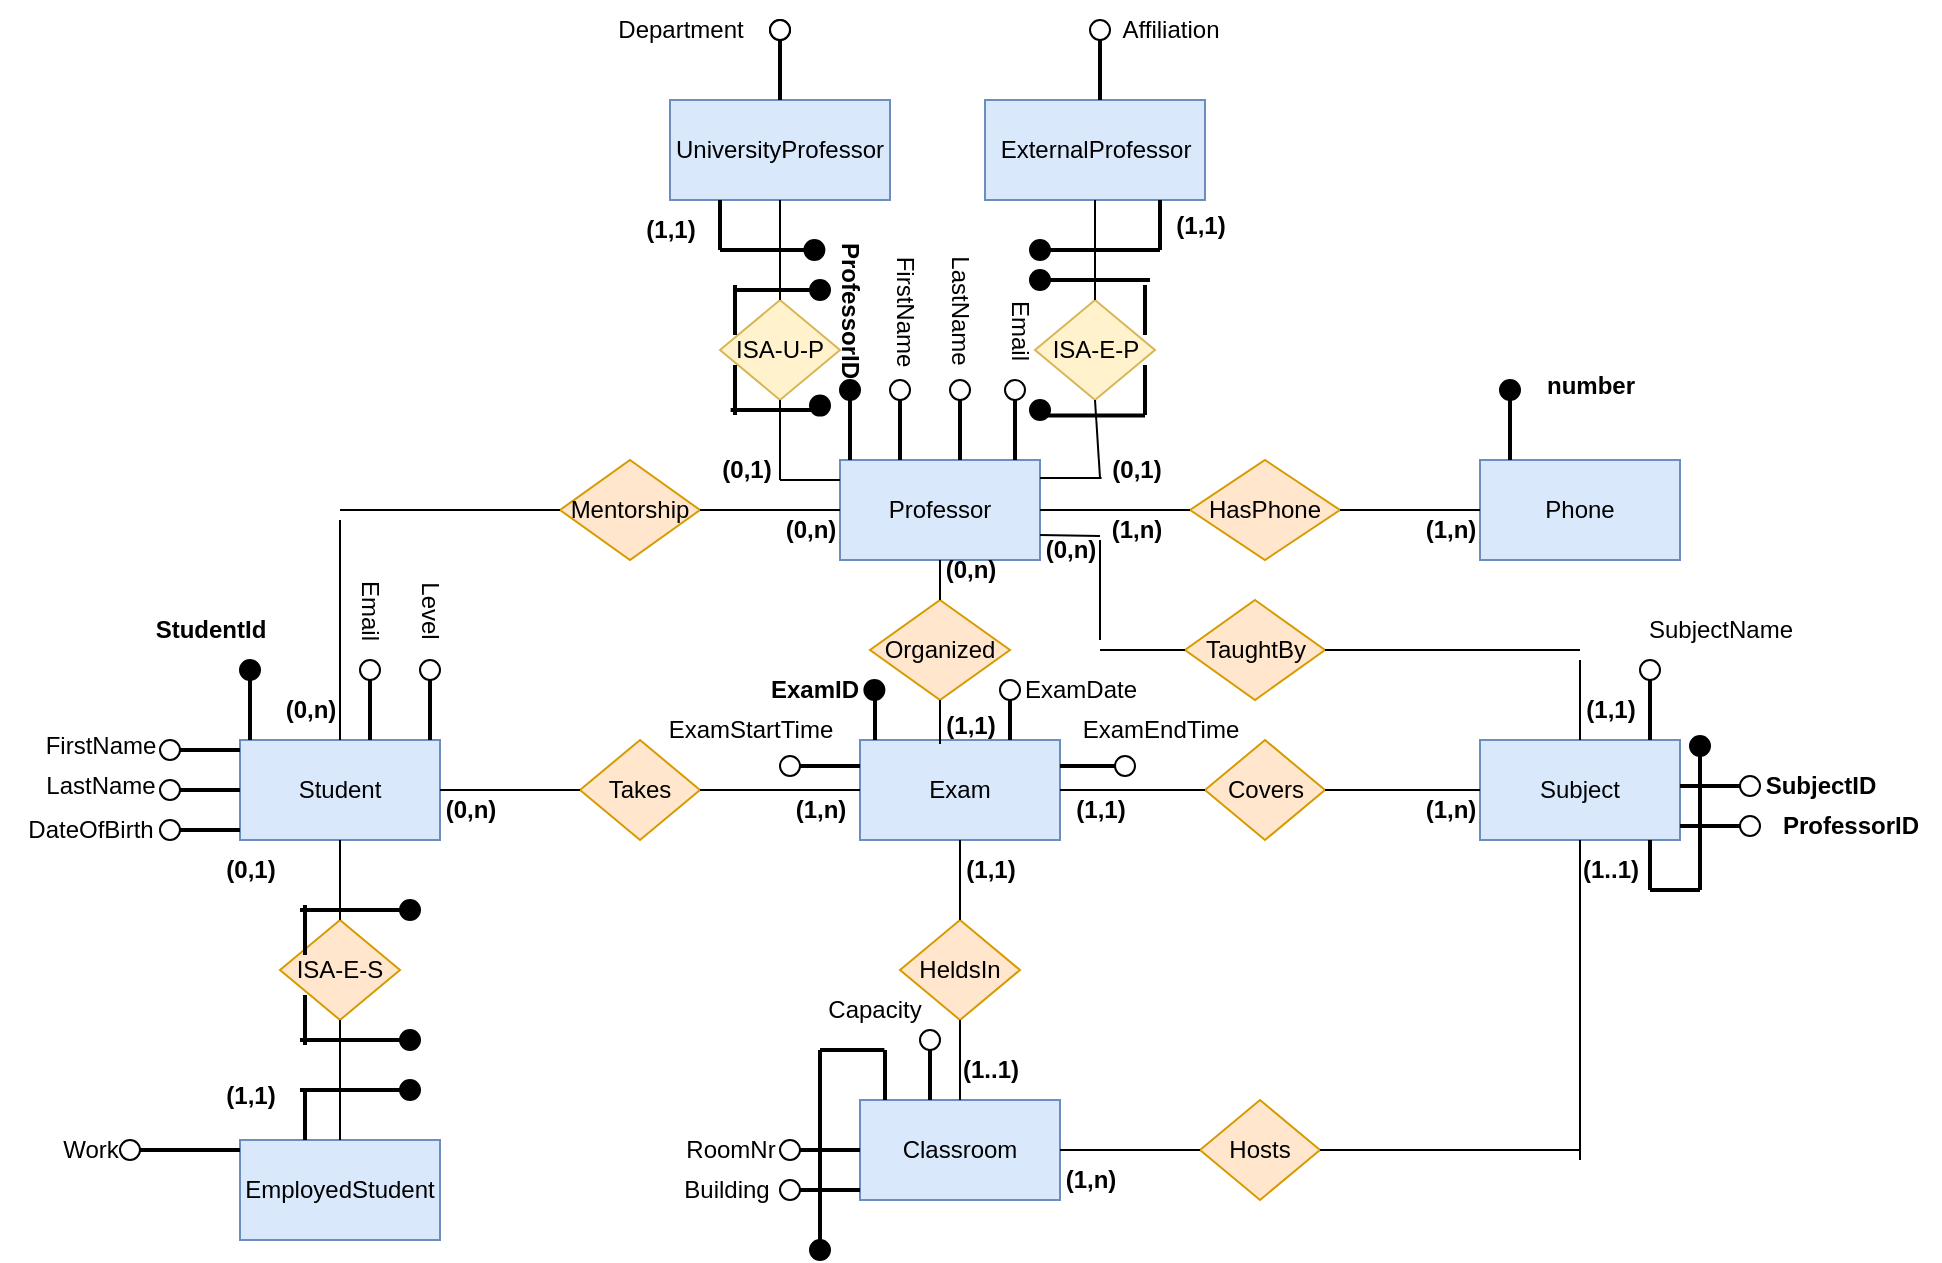 <mxfile version="24.5.3" type="device">
  <diagram name="Page-1" id="KPQa-vEdHW9zHweUKuwO">
    <mxGraphModel dx="1886" dy="1706" grid="1" gridSize="10" guides="1" tooltips="1" connect="1" arrows="1" fold="1" page="1" pageScale="1" pageWidth="850" pageHeight="1100" math="0" shadow="0">
      <root>
        <mxCell id="0" />
        <mxCell id="1" parent="0" />
        <mxCell id="CVvclLkpXDXN33RaqjkK-5" value="EmployedStudent" style="html=1;dashed=0;whiteSpace=wrap;fillColor=#dae8fc;strokeColor=#6c8ebf;rounded=0;" parent="1" vertex="1">
          <mxGeometry x="90" y="530" width="100" height="50" as="geometry" />
        </mxCell>
        <mxCell id="CVvclLkpXDXN33RaqjkK-6" value="Student" style="html=1;dashed=0;whiteSpace=wrap;fillColor=#dae8fc;strokeColor=#6c8ebf;rounded=0;" parent="1" vertex="1">
          <mxGeometry x="90" y="330" width="100" height="50" as="geometry" />
        </mxCell>
        <mxCell id="CVvclLkpXDXN33RaqjkK-8" value="Exam" style="html=1;dashed=0;whiteSpace=wrap;fillColor=#dae8fc;strokeColor=#6c8ebf;rounded=0;" parent="1" vertex="1">
          <mxGeometry x="400" y="330" width="100" height="50" as="geometry" />
        </mxCell>
        <mxCell id="CVvclLkpXDXN33RaqjkK-9" value="Classroom" style="html=1;dashed=0;whiteSpace=wrap;fillColor=#dae8fc;strokeColor=#6c8ebf;rounded=0;" parent="1" vertex="1">
          <mxGeometry x="400" y="510" width="100" height="50" as="geometry" />
        </mxCell>
        <mxCell id="CVvclLkpXDXN33RaqjkK-10" value="Professor" style="html=1;dashed=0;whiteSpace=wrap;fillColor=#dae8fc;strokeColor=#6c8ebf;rounded=0;" parent="1" vertex="1">
          <mxGeometry x="390" y="190" width="100" height="50" as="geometry" />
        </mxCell>
        <mxCell id="CVvclLkpXDXN33RaqjkK-11" value="UniversityProfessor" style="html=1;dashed=0;whiteSpace=wrap;fillColor=#dae8fc;strokeColor=#6c8ebf;rounded=0;" parent="1" vertex="1">
          <mxGeometry x="305" y="10" width="110" height="50" as="geometry" />
        </mxCell>
        <mxCell id="CVvclLkpXDXN33RaqjkK-12" value="ExternalProfessor" style="html=1;dashed=0;whiteSpace=wrap;fillColor=#dae8fc;strokeColor=#6c8ebf;rounded=0;" parent="1" vertex="1">
          <mxGeometry x="462.5" y="10" width="110" height="50" as="geometry" />
        </mxCell>
        <mxCell id="CVvclLkpXDXN33RaqjkK-13" value="Subject" style="html=1;dashed=0;whiteSpace=wrap;fillColor=#dae8fc;strokeColor=#6c8ebf;rounded=0;" parent="1" vertex="1">
          <mxGeometry x="710" y="330" width="100" height="50" as="geometry" />
        </mxCell>
        <mxCell id="CVvclLkpXDXN33RaqjkK-14" value="ISA-E-S" style="shape=rhombus;html=1;dashed=0;whiteSpace=wrap;perimeter=rhombusPerimeter;fillColor=#ffe6cc;strokeColor=#d79b00;rounded=0;" parent="1" vertex="1">
          <mxGeometry x="110" y="420" width="60" height="50" as="geometry" />
        </mxCell>
        <mxCell id="CVvclLkpXDXN33RaqjkK-15" value="ISA-U-P" style="shape=rhombus;html=1;dashed=0;whiteSpace=wrap;perimeter=rhombusPerimeter;fillColor=#fff2cc;strokeColor=#d6b656;rounded=0;" parent="1" vertex="1">
          <mxGeometry x="330" y="110" width="60" height="50" as="geometry" />
        </mxCell>
        <mxCell id="CVvclLkpXDXN33RaqjkK-16" value="ISA-E-P" style="shape=rhombus;html=1;dashed=0;whiteSpace=wrap;perimeter=rhombusPerimeter;fillColor=#fff2cc;strokeColor=#d6b656;rounded=0;" parent="1" vertex="1">
          <mxGeometry x="487.5" y="110" width="60" height="50" as="geometry" />
        </mxCell>
        <mxCell id="CVvclLkpXDXN33RaqjkK-17" value="Takes" style="shape=rhombus;html=1;dashed=0;whiteSpace=wrap;perimeter=rhombusPerimeter;fillColor=#ffe6cc;strokeColor=#d79b00;rounded=0;" parent="1" vertex="1">
          <mxGeometry x="260" y="330" width="60" height="50" as="geometry" />
        </mxCell>
        <mxCell id="CVvclLkpXDXN33RaqjkK-18" value="HeldsIn" style="shape=rhombus;html=1;dashed=0;whiteSpace=wrap;perimeter=rhombusPerimeter;fillColor=#ffe6cc;strokeColor=#d79b00;rounded=0;" parent="1" vertex="1">
          <mxGeometry x="420" y="420" width="60" height="50" as="geometry" />
        </mxCell>
        <mxCell id="CVvclLkpXDXN33RaqjkK-19" value="Covers" style="shape=rhombus;html=1;dashed=0;whiteSpace=wrap;perimeter=rhombusPerimeter;fillColor=#ffe6cc;strokeColor=#d79b00;rounded=0;" parent="1" vertex="1">
          <mxGeometry x="572.5" y="330" width="60" height="50" as="geometry" />
        </mxCell>
        <mxCell id="CVvclLkpXDXN33RaqjkK-20" value="Hosts" style="shape=rhombus;html=1;dashed=0;whiteSpace=wrap;perimeter=rhombusPerimeter;fillColor=#ffe6cc;strokeColor=#d79b00;rounded=0;" parent="1" vertex="1">
          <mxGeometry x="570" y="510" width="60" height="50" as="geometry" />
        </mxCell>
        <mxCell id="CVvclLkpXDXN33RaqjkK-21" value="" style="endArrow=none;html=1;rounded=0;entryX=0.5;entryY=1;entryDx=0;entryDy=0;exitX=0.5;exitY=0;exitDx=0;exitDy=0;" parent="1" source="CVvclLkpXDXN33RaqjkK-15" target="CVvclLkpXDXN33RaqjkK-11" edge="1">
          <mxGeometry width="50" height="50" relative="1" as="geometry">
            <mxPoint x="280" y="340" as="sourcePoint" />
            <mxPoint x="330" y="290" as="targetPoint" />
          </mxGeometry>
        </mxCell>
        <mxCell id="CVvclLkpXDXN33RaqjkK-22" value="" style="endArrow=none;html=1;rounded=0;entryX=0.5;entryY=1;entryDx=0;entryDy=0;" parent="1" source="CVvclLkpXDXN33RaqjkK-16" target="CVvclLkpXDXN33RaqjkK-12" edge="1">
          <mxGeometry width="50" height="50" relative="1" as="geometry">
            <mxPoint x="280" y="340" as="sourcePoint" />
            <mxPoint x="330" y="290" as="targetPoint" />
          </mxGeometry>
        </mxCell>
        <mxCell id="CVvclLkpXDXN33RaqjkK-23" value="" style="endArrow=none;html=1;rounded=0;entryX=0.5;entryY=1;entryDx=0;entryDy=0;" parent="1" target="CVvclLkpXDXN33RaqjkK-15" edge="1">
          <mxGeometry width="50" height="50" relative="1" as="geometry">
            <mxPoint x="360" y="200" as="sourcePoint" />
            <mxPoint x="330" y="290" as="targetPoint" />
            <Array as="points">
              <mxPoint x="360" y="190" />
            </Array>
          </mxGeometry>
        </mxCell>
        <mxCell id="CVvclLkpXDXN33RaqjkK-46" value="" style="ellipse;shape=doubleEllipse;whiteSpace=wrap;html=1;aspect=fixed;fillColor=#000000;rounded=0;" parent="1" vertex="1">
          <mxGeometry x="372.2" y="80" width="10" height="10" as="geometry" />
        </mxCell>
        <mxCell id="CVvclLkpXDXN33RaqjkK-51" style="edgeStyle=orthogonalEdgeStyle;rounded=0;orthogonalLoop=1;jettySize=auto;html=1;" parent="1" edge="1">
          <mxGeometry relative="1" as="geometry">
            <mxPoint x="490" y="132" as="targetPoint" />
            <mxPoint x="490" y="132" as="sourcePoint" />
          </mxGeometry>
        </mxCell>
        <mxCell id="CVvclLkpXDXN33RaqjkK-50" value="" style="ellipse;whiteSpace=wrap;html=1;aspect=fixed;fillColor=#000000;rounded=0;" parent="1" vertex="1">
          <mxGeometry x="485" y="80" width="10" height="10" as="geometry" />
        </mxCell>
        <mxCell id="CVvclLkpXDXN33RaqjkK-53" value="&lt;b&gt;(1,1)&lt;/b&gt;" style="text;html=1;align=center;verticalAlign=middle;resizable=0;points=[];autosize=1;strokeColor=none;fillColor=none;rounded=0;" parent="1" vertex="1">
          <mxGeometry x="280" y="60" width="50" height="30" as="geometry" />
        </mxCell>
        <mxCell id="CVvclLkpXDXN33RaqjkK-54" value="&lt;b&gt;(1,1)&lt;/b&gt;" style="text;html=1;align=center;verticalAlign=middle;resizable=0;points=[];autosize=1;strokeColor=none;fillColor=none;rounded=0;" parent="1" vertex="1">
          <mxGeometry x="545" y="57.5" width="50" height="30" as="geometry" />
        </mxCell>
        <mxCell id="CVvclLkpXDXN33RaqjkK-55" value="" style="endArrow=none;html=1;rounded=0;" parent="1" edge="1">
          <mxGeometry width="50" height="50" relative="1" as="geometry">
            <mxPoint x="390" y="200" as="sourcePoint" />
            <mxPoint x="360" y="200" as="targetPoint" />
          </mxGeometry>
        </mxCell>
        <mxCell id="CVvclLkpXDXN33RaqjkK-60" value="" style="endArrow=none;html=1;rounded=0;entryX=0.5;entryY=1;entryDx=0;entryDy=0;exitX=0;exitY=0.633;exitDx=0;exitDy=0;exitPerimeter=0;" parent="1" target="CVvclLkpXDXN33RaqjkK-16" edge="1">
          <mxGeometry width="50" height="50" relative="1" as="geometry">
            <mxPoint x="520" y="198.99" as="sourcePoint" />
            <mxPoint x="330" y="290" as="targetPoint" />
          </mxGeometry>
        </mxCell>
        <mxCell id="CVvclLkpXDXN33RaqjkK-61" value="" style="endArrow=none;html=1;rounded=0;entryX=0.016;entryY=0.633;entryDx=0;entryDy=0;entryPerimeter=0;" parent="1" edge="1">
          <mxGeometry width="50" height="50" relative="1" as="geometry">
            <mxPoint x="490" y="199" as="sourcePoint" />
            <mxPoint x="520.8" y="198.99" as="targetPoint" />
          </mxGeometry>
        </mxCell>
        <mxCell id="CVvclLkpXDXN33RaqjkK-62" value="&lt;b&gt;(0,1)&lt;/b&gt;" style="text;html=1;align=center;verticalAlign=middle;resizable=0;points=[];autosize=1;strokeColor=none;fillColor=none;rounded=0;" parent="1" vertex="1">
          <mxGeometry x="317.5" y="180" width="50" height="30" as="geometry" />
        </mxCell>
        <mxCell id="CVvclLkpXDXN33RaqjkK-83" value="" style="endArrow=none;html=1;rounded=0;entryX=0.5;entryY=0;entryDx=0;entryDy=0;exitX=0.5;exitY=1;exitDx=0;exitDy=0;" parent="1" source="CVvclLkpXDXN33RaqjkK-14" target="CVvclLkpXDXN33RaqjkK-5" edge="1">
          <mxGeometry width="50" height="50" relative="1" as="geometry">
            <mxPoint x="280" y="340" as="sourcePoint" />
            <mxPoint x="330" y="290" as="targetPoint" />
          </mxGeometry>
        </mxCell>
        <mxCell id="CVvclLkpXDXN33RaqjkK-84" value="" style="endArrow=none;html=1;rounded=0;exitX=0.5;exitY=0;exitDx=0;exitDy=0;entryX=0.5;entryY=1;entryDx=0;entryDy=0;" parent="1" source="CVvclLkpXDXN33RaqjkK-14" target="CVvclLkpXDXN33RaqjkK-6" edge="1">
          <mxGeometry width="50" height="50" relative="1" as="geometry">
            <mxPoint x="280" y="340" as="sourcePoint" />
            <mxPoint x="330" y="290" as="targetPoint" />
          </mxGeometry>
        </mxCell>
        <mxCell id="CVvclLkpXDXN33RaqjkK-85" value="" style="endArrow=none;html=1;rounded=0;exitX=1;exitY=0.5;exitDx=0;exitDy=0;entryX=0;entryY=0.5;entryDx=0;entryDy=0;" parent="1" source="CVvclLkpXDXN33RaqjkK-6" target="CVvclLkpXDXN33RaqjkK-17" edge="1">
          <mxGeometry width="50" height="50" relative="1" as="geometry">
            <mxPoint x="280" y="340" as="sourcePoint" />
            <mxPoint x="330" y="290" as="targetPoint" />
          </mxGeometry>
        </mxCell>
        <mxCell id="CVvclLkpXDXN33RaqjkK-86" value="" style="endArrow=none;html=1;rounded=0;entryX=0;entryY=0.5;entryDx=0;entryDy=0;exitX=1;exitY=0.5;exitDx=0;exitDy=0;" parent="1" source="CVvclLkpXDXN33RaqjkK-17" target="CVvclLkpXDXN33RaqjkK-8" edge="1">
          <mxGeometry width="50" height="50" relative="1" as="geometry">
            <mxPoint x="280" y="340" as="sourcePoint" />
            <mxPoint x="330" y="290" as="targetPoint" />
          </mxGeometry>
        </mxCell>
        <mxCell id="CVvclLkpXDXN33RaqjkK-87" value="Organized" style="shape=rhombus;html=1;dashed=0;whiteSpace=wrap;perimeter=rhombusPerimeter;fillColor=#ffe6cc;strokeColor=#d79b00;rounded=0;" parent="1" vertex="1">
          <mxGeometry x="405" y="260" width="70" height="50" as="geometry" />
        </mxCell>
        <mxCell id="CVvclLkpXDXN33RaqjkK-88" value="" style="endArrow=none;html=1;rounded=0;entryX=0.5;entryY=1;entryDx=0;entryDy=0;" parent="1" target="CVvclLkpXDXN33RaqjkK-87" edge="1">
          <mxGeometry width="50" height="50" relative="1" as="geometry">
            <mxPoint x="440" y="332" as="sourcePoint" />
            <mxPoint x="330" y="290" as="targetPoint" />
          </mxGeometry>
        </mxCell>
        <mxCell id="CVvclLkpXDXN33RaqjkK-90" value="" style="endArrow=none;html=1;rounded=0;entryX=0.5;entryY=1;entryDx=0;entryDy=0;" parent="1" source="CVvclLkpXDXN33RaqjkK-87" target="CVvclLkpXDXN33RaqjkK-10" edge="1">
          <mxGeometry width="50" height="50" relative="1" as="geometry">
            <mxPoint x="280" y="340" as="sourcePoint" />
            <mxPoint x="330" y="290" as="targetPoint" />
          </mxGeometry>
        </mxCell>
        <mxCell id="CVvclLkpXDXN33RaqjkK-92" value="" style="endArrow=none;html=1;rounded=0;" parent="1" source="reeWS0fUc-oPtJDB1k0_-5" edge="1">
          <mxGeometry width="50" height="50" relative="1" as="geometry">
            <mxPoint x="171.464" y="478.536" as="sourcePoint" />
            <mxPoint x="170" y="480" as="targetPoint" />
          </mxGeometry>
        </mxCell>
        <mxCell id="CVvclLkpXDXN33RaqjkK-98" value="&lt;b&gt;(1,1)&lt;/b&gt;" style="text;html=1;align=center;verticalAlign=middle;resizable=0;points=[];autosize=1;strokeColor=none;fillColor=none;rounded=0;" parent="1" vertex="1">
          <mxGeometry x="70" y="492.5" width="50" height="30" as="geometry" />
        </mxCell>
        <mxCell id="CVvclLkpXDXN33RaqjkK-99" value="&lt;b&gt;(0,1)&lt;/b&gt;" style="text;html=1;align=center;verticalAlign=middle;resizable=0;points=[];autosize=1;strokeColor=none;fillColor=none;rounded=0;" parent="1" vertex="1">
          <mxGeometry x="70" y="380" width="50" height="30" as="geometry" />
        </mxCell>
        <mxCell id="CVvclLkpXDXN33RaqjkK-100" value="" style="endArrow=none;html=1;rounded=0;entryX=1;entryY=0.5;entryDx=0;entryDy=0;exitX=0;exitY=0.5;exitDx=0;exitDy=0;" parent="1" source="CVvclLkpXDXN33RaqjkK-19" target="CVvclLkpXDXN33RaqjkK-8" edge="1">
          <mxGeometry width="50" height="50" relative="1" as="geometry">
            <mxPoint x="280" y="340" as="sourcePoint" />
            <mxPoint x="330" y="290" as="targetPoint" />
          </mxGeometry>
        </mxCell>
        <mxCell id="CVvclLkpXDXN33RaqjkK-104" value="" style="endArrow=none;html=1;rounded=0;entryX=0;entryY=0.5;entryDx=0;entryDy=0;exitX=1;exitY=0.5;exitDx=0;exitDy=0;" parent="1" source="CVvclLkpXDXN33RaqjkK-19" target="CVvclLkpXDXN33RaqjkK-13" edge="1">
          <mxGeometry width="50" height="50" relative="1" as="geometry">
            <mxPoint x="280" y="340" as="sourcePoint" />
            <mxPoint x="330" y="290" as="targetPoint" />
          </mxGeometry>
        </mxCell>
        <mxCell id="CVvclLkpXDXN33RaqjkK-105" value="" style="endArrow=none;html=1;rounded=0;entryX=0;entryY=0.5;entryDx=0;entryDy=0;exitX=1;exitY=0.5;exitDx=0;exitDy=0;" parent="1" source="CVvclLkpXDXN33RaqjkK-9" target="CVvclLkpXDXN33RaqjkK-20" edge="1">
          <mxGeometry width="50" height="50" relative="1" as="geometry">
            <mxPoint x="280" y="340" as="sourcePoint" />
            <mxPoint x="330" y="290" as="targetPoint" />
          </mxGeometry>
        </mxCell>
        <mxCell id="CVvclLkpXDXN33RaqjkK-106" value="" style="endArrow=none;html=1;rounded=0;entryX=1;entryY=0.5;entryDx=0;entryDy=0;" parent="1" target="CVvclLkpXDXN33RaqjkK-20" edge="1">
          <mxGeometry width="50" height="50" relative="1" as="geometry">
            <mxPoint x="760" y="535" as="sourcePoint" />
            <mxPoint x="330" y="290" as="targetPoint" />
          </mxGeometry>
        </mxCell>
        <mxCell id="CVvclLkpXDXN33RaqjkK-107" value="" style="endArrow=none;html=1;rounded=0;exitX=0.5;exitY=1;exitDx=0;exitDy=0;" parent="1" source="CVvclLkpXDXN33RaqjkK-13" edge="1">
          <mxGeometry width="50" height="50" relative="1" as="geometry">
            <mxPoint x="280" y="340" as="sourcePoint" />
            <mxPoint x="760" y="540" as="targetPoint" />
          </mxGeometry>
        </mxCell>
        <mxCell id="CVvclLkpXDXN33RaqjkK-109" value="TaughtBy" style="shape=rhombus;html=1;dashed=0;whiteSpace=wrap;perimeter=rhombusPerimeter;fillColor=#ffe6cc;strokeColor=#d79b00;rounded=0;" parent="1" vertex="1">
          <mxGeometry x="562.5" y="260" width="70" height="50" as="geometry" />
        </mxCell>
        <mxCell id="CVvclLkpXDXN33RaqjkK-110" value="HasPhone" style="shape=rhombus;html=1;dashed=0;whiteSpace=wrap;perimeter=rhombusPerimeter;fillColor=#ffe6cc;strokeColor=#d79b00;rounded=0;" parent="1" vertex="1">
          <mxGeometry x="565" y="190" width="75" height="50" as="geometry" />
        </mxCell>
        <mxCell id="CVvclLkpXDXN33RaqjkK-111" value="" style="endArrow=none;html=1;rounded=0;entryX=1;entryY=0.5;entryDx=0;entryDy=0;exitX=0;exitY=0.5;exitDx=0;exitDy=0;" parent="1" source="CVvclLkpXDXN33RaqjkK-110" target="CVvclLkpXDXN33RaqjkK-10" edge="1">
          <mxGeometry width="50" height="50" relative="1" as="geometry">
            <mxPoint x="280" y="340" as="sourcePoint" />
            <mxPoint x="330" y="290" as="targetPoint" />
          </mxGeometry>
        </mxCell>
        <mxCell id="CVvclLkpXDXN33RaqjkK-112" value="Phone" style="html=1;dashed=0;whiteSpace=wrap;fillColor=#dae8fc;strokeColor=#6c8ebf;rounded=0;" parent="1" vertex="1">
          <mxGeometry x="710" y="190" width="100" height="50" as="geometry" />
        </mxCell>
        <mxCell id="CVvclLkpXDXN33RaqjkK-113" value="" style="endArrow=none;html=1;rounded=0;entryX=0;entryY=0.5;entryDx=0;entryDy=0;exitX=1;exitY=0.5;exitDx=0;exitDy=0;" parent="1" source="CVvclLkpXDXN33RaqjkK-110" target="CVvclLkpXDXN33RaqjkK-112" edge="1">
          <mxGeometry width="50" height="50" relative="1" as="geometry">
            <mxPoint x="280" y="340" as="sourcePoint" />
            <mxPoint x="330" y="290" as="targetPoint" />
          </mxGeometry>
        </mxCell>
        <mxCell id="CVvclLkpXDXN33RaqjkK-114" value="" style="endArrow=none;html=1;rounded=0;entryX=1;entryY=0.75;entryDx=0;entryDy=0;" parent="1" target="CVvclLkpXDXN33RaqjkK-10" edge="1">
          <mxGeometry width="50" height="50" relative="1" as="geometry">
            <mxPoint x="520" y="228" as="sourcePoint" />
            <mxPoint x="330" y="290" as="targetPoint" />
          </mxGeometry>
        </mxCell>
        <mxCell id="CVvclLkpXDXN33RaqjkK-115" value="" style="endArrow=none;html=1;rounded=0;" parent="1" edge="1">
          <mxGeometry width="50" height="50" relative="1" as="geometry">
            <mxPoint x="520" y="280" as="sourcePoint" />
            <mxPoint x="520" y="230" as="targetPoint" />
          </mxGeometry>
        </mxCell>
        <mxCell id="CVvclLkpXDXN33RaqjkK-116" value="" style="endArrow=none;html=1;rounded=0;entryX=0;entryY=0.5;entryDx=0;entryDy=0;" parent="1" target="CVvclLkpXDXN33RaqjkK-109" edge="1">
          <mxGeometry width="50" height="50" relative="1" as="geometry">
            <mxPoint x="520" y="285" as="sourcePoint" />
            <mxPoint x="330" y="290" as="targetPoint" />
          </mxGeometry>
        </mxCell>
        <mxCell id="CVvclLkpXDXN33RaqjkK-117" value="" style="endArrow=none;html=1;rounded=0;entryX=1;entryY=0.5;entryDx=0;entryDy=0;" parent="1" target="CVvclLkpXDXN33RaqjkK-109" edge="1">
          <mxGeometry width="50" height="50" relative="1" as="geometry">
            <mxPoint x="760" y="285" as="sourcePoint" />
            <mxPoint x="330" y="290" as="targetPoint" />
          </mxGeometry>
        </mxCell>
        <mxCell id="CVvclLkpXDXN33RaqjkK-118" value="" style="endArrow=none;html=1;rounded=0;exitX=0.5;exitY=0;exitDx=0;exitDy=0;" parent="1" source="CVvclLkpXDXN33RaqjkK-13" edge="1">
          <mxGeometry width="50" height="50" relative="1" as="geometry">
            <mxPoint x="280" y="340" as="sourcePoint" />
            <mxPoint x="760" y="290" as="targetPoint" />
          </mxGeometry>
        </mxCell>
        <mxCell id="CVvclLkpXDXN33RaqjkK-120" value="Mentorship" style="shape=rhombus;html=1;dashed=0;whiteSpace=wrap;perimeter=rhombusPerimeter;fillColor=#ffe6cc;strokeColor=#d79b00;rounded=0;" parent="1" vertex="1">
          <mxGeometry x="250" y="190" width="70" height="50" as="geometry" />
        </mxCell>
        <mxCell id="CVvclLkpXDXN33RaqjkK-121" value="" style="endArrow=none;html=1;rounded=0;entryX=0.5;entryY=0;entryDx=0;entryDy=0;" parent="1" target="CVvclLkpXDXN33RaqjkK-6" edge="1">
          <mxGeometry width="50" height="50" relative="1" as="geometry">
            <mxPoint x="140" y="220" as="sourcePoint" />
            <mxPoint x="330" y="290" as="targetPoint" />
          </mxGeometry>
        </mxCell>
        <mxCell id="CVvclLkpXDXN33RaqjkK-122" value="" style="endArrow=none;html=1;rounded=0;exitX=0;exitY=0.5;exitDx=0;exitDy=0;" parent="1" source="CVvclLkpXDXN33RaqjkK-120" edge="1">
          <mxGeometry width="50" height="50" relative="1" as="geometry">
            <mxPoint x="280" y="340" as="sourcePoint" />
            <mxPoint x="140" y="215" as="targetPoint" />
          </mxGeometry>
        </mxCell>
        <mxCell id="CVvclLkpXDXN33RaqjkK-123" value="" style="endArrow=none;html=1;rounded=0;entryX=1;entryY=0.5;entryDx=0;entryDy=0;exitX=0;exitY=0.5;exitDx=0;exitDy=0;" parent="1" source="CVvclLkpXDXN33RaqjkK-10" target="CVvclLkpXDXN33RaqjkK-120" edge="1">
          <mxGeometry width="50" height="50" relative="1" as="geometry">
            <mxPoint x="280" y="340" as="sourcePoint" />
            <mxPoint x="330" y="290" as="targetPoint" />
          </mxGeometry>
        </mxCell>
        <mxCell id="CVvclLkpXDXN33RaqjkK-124" value="" style="endArrow=none;html=1;rounded=0;entryX=0.5;entryY=0;entryDx=0;entryDy=0;exitX=0.5;exitY=1;exitDx=0;exitDy=0;" parent="1" source="CVvclLkpXDXN33RaqjkK-18" target="CVvclLkpXDXN33RaqjkK-9" edge="1">
          <mxGeometry width="50" height="50" relative="1" as="geometry">
            <mxPoint x="280" y="340" as="sourcePoint" />
            <mxPoint x="330" y="290" as="targetPoint" />
          </mxGeometry>
        </mxCell>
        <mxCell id="CVvclLkpXDXN33RaqjkK-125" value="" style="endArrow=none;html=1;rounded=0;entryX=0.5;entryY=0;entryDx=0;entryDy=0;exitX=0.5;exitY=1;exitDx=0;exitDy=0;" parent="1" source="CVvclLkpXDXN33RaqjkK-8" target="CVvclLkpXDXN33RaqjkK-18" edge="1">
          <mxGeometry width="50" height="50" relative="1" as="geometry">
            <mxPoint x="280" y="340" as="sourcePoint" />
            <mxPoint x="330" y="290" as="targetPoint" />
          </mxGeometry>
        </mxCell>
        <mxCell id="CVvclLkpXDXN33RaqjkK-127" value="&lt;b&gt;(0,1)&lt;/b&gt;" style="text;html=1;align=center;verticalAlign=middle;resizable=0;points=[];autosize=1;strokeColor=none;fillColor=none;rounded=0;" parent="1" vertex="1">
          <mxGeometry x="512.5" y="180" width="50" height="30" as="geometry" />
        </mxCell>
        <mxCell id="CVvclLkpXDXN33RaqjkK-128" value="&lt;b&gt;(0,n)&lt;/b&gt;" style="text;html=1;align=center;verticalAlign=middle;resizable=0;points=[];autosize=1;strokeColor=none;fillColor=none;rounded=0;" parent="1" vertex="1">
          <mxGeometry x="180" y="350" width="50" height="30" as="geometry" />
        </mxCell>
        <mxCell id="CVvclLkpXDXN33RaqjkK-129" value="&lt;b&gt;(0,n)&lt;/b&gt;" style="text;html=1;align=center;verticalAlign=middle;resizable=0;points=[];autosize=1;strokeColor=none;fillColor=none;rounded=0;" parent="1" vertex="1">
          <mxGeometry x="100" y="300" width="50" height="30" as="geometry" />
        </mxCell>
        <mxCell id="CVvclLkpXDXN33RaqjkK-130" value="&lt;b&gt;(0,n)&lt;/b&gt;" style="text;html=1;align=center;verticalAlign=middle;resizable=0;points=[];autosize=1;strokeColor=none;fillColor=none;rounded=0;" parent="1" vertex="1">
          <mxGeometry x="350" y="210" width="50" height="30" as="geometry" />
        </mxCell>
        <mxCell id="CVvclLkpXDXN33RaqjkK-131" value="&lt;b&gt;(0,n)&lt;/b&gt;" style="text;html=1;align=center;verticalAlign=middle;resizable=0;points=[];autosize=1;strokeColor=none;fillColor=none;rounded=0;" parent="1" vertex="1">
          <mxGeometry x="430" y="230" width="50" height="30" as="geometry" />
        </mxCell>
        <mxCell id="CVvclLkpXDXN33RaqjkK-132" value="&lt;b&gt;(0,n)&lt;/b&gt;" style="text;html=1;align=center;verticalAlign=middle;resizable=0;points=[];autosize=1;strokeColor=none;fillColor=none;rounded=0;" parent="1" vertex="1">
          <mxGeometry x="480" y="220" width="50" height="30" as="geometry" />
        </mxCell>
        <mxCell id="CVvclLkpXDXN33RaqjkK-133" value="&lt;b&gt;(1,1)&lt;/b&gt;" style="text;html=1;align=center;verticalAlign=middle;resizable=0;points=[];autosize=1;strokeColor=none;fillColor=none;rounded=0;" parent="1" vertex="1">
          <mxGeometry x="495" y="350" width="50" height="30" as="geometry" />
        </mxCell>
        <mxCell id="CVvclLkpXDXN33RaqjkK-134" value="&lt;b&gt;(1..1)&lt;/b&gt;" style="text;html=1;align=center;verticalAlign=middle;resizable=0;points=[];autosize=1;strokeColor=none;fillColor=none;rounded=0;" parent="1" vertex="1">
          <mxGeometry x="440" y="480" width="50" height="30" as="geometry" />
        </mxCell>
        <mxCell id="CVvclLkpXDXN33RaqjkK-135" value="&lt;b&gt;(1,n)&lt;/b&gt;" style="text;html=1;align=center;verticalAlign=middle;resizable=0;points=[];autosize=1;strokeColor=none;fillColor=none;rounded=0;" parent="1" vertex="1">
          <mxGeometry x="355" y="350" width="50" height="30" as="geometry" />
        </mxCell>
        <mxCell id="CVvclLkpXDXN33RaqjkK-136" value="&lt;b&gt;(1,n)&lt;/b&gt;" style="text;html=1;align=center;verticalAlign=middle;resizable=0;points=[];autosize=1;strokeColor=none;fillColor=none;rounded=0;" parent="1" vertex="1">
          <mxGeometry x="670" y="350" width="50" height="30" as="geometry" />
        </mxCell>
        <mxCell id="CVvclLkpXDXN33RaqjkK-137" value="&lt;b&gt;(1,1)&lt;/b&gt;" style="text;html=1;align=center;verticalAlign=middle;resizable=0;points=[];autosize=1;strokeColor=none;fillColor=none;rounded=0;" parent="1" vertex="1">
          <mxGeometry x="750" y="300" width="50" height="30" as="geometry" />
        </mxCell>
        <mxCell id="CVvclLkpXDXN33RaqjkK-138" value="&lt;b&gt;(1..1)&lt;/b&gt;" style="text;html=1;align=center;verticalAlign=middle;resizable=0;points=[];autosize=1;strokeColor=none;fillColor=none;rounded=0;" parent="1" vertex="1">
          <mxGeometry x="750" y="380" width="50" height="30" as="geometry" />
        </mxCell>
        <mxCell id="CVvclLkpXDXN33RaqjkK-139" value="&lt;b&gt;(1,n)&lt;/b&gt;" style="text;html=1;align=center;verticalAlign=middle;resizable=0;points=[];autosize=1;strokeColor=none;fillColor=none;rounded=0;" parent="1" vertex="1">
          <mxGeometry x="490" y="535" width="50" height="30" as="geometry" />
        </mxCell>
        <mxCell id="CVvclLkpXDXN33RaqjkK-141" value="" style="line;strokeWidth=2;html=1;rounded=0;" parent="1" vertex="1">
          <mxGeometry x="40" y="530" width="50" height="10" as="geometry" />
        </mxCell>
        <mxCell id="CVvclLkpXDXN33RaqjkK-143" value="" style="ellipse;whiteSpace=wrap;html=1;aspect=fixed;rounded=0;" parent="1" vertex="1">
          <mxGeometry x="30" y="530" width="10" height="10" as="geometry" />
        </mxCell>
        <mxCell id="CVvclLkpXDXN33RaqjkK-144" value="Work" style="text;html=1;align=center;verticalAlign=middle;resizable=0;points=[];autosize=1;strokeColor=none;fillColor=none;rounded=0;" parent="1" vertex="1">
          <mxGeometry x="-10" y="520" width="50" height="30" as="geometry" />
        </mxCell>
        <mxCell id="CVvclLkpXDXN33RaqjkK-145" value="" style="line;strokeWidth=2;html=1;rotation=90;rounded=0;" parent="1" vertex="1">
          <mxGeometry x="80" y="310" width="30" height="10" as="geometry" />
        </mxCell>
        <mxCell id="CVvclLkpXDXN33RaqjkK-154" value="" style="line;strokeWidth=2;html=1;rounded=0;" parent="1" vertex="1">
          <mxGeometry x="60" y="350" width="30" height="10" as="geometry" />
        </mxCell>
        <mxCell id="CVvclLkpXDXN33RaqjkK-155" value="" style="line;strokeWidth=2;html=1;rounded=0;" parent="1" vertex="1">
          <mxGeometry x="60" y="330" width="30" height="10" as="geometry" />
        </mxCell>
        <mxCell id="CVvclLkpXDXN33RaqjkK-157" value="" style="line;strokeWidth=2;html=1;rounded=0;" parent="1" vertex="1">
          <mxGeometry x="60" y="370" width="30" height="10" as="geometry" />
        </mxCell>
        <mxCell id="CVvclLkpXDXN33RaqjkK-160" value="" style="line;strokeWidth=2;html=1;rotation=90;rounded=0;" parent="1" vertex="1">
          <mxGeometry x="140" y="310" width="30" height="10" as="geometry" />
        </mxCell>
        <mxCell id="CVvclLkpXDXN33RaqjkK-162" value="" style="ellipse;whiteSpace=wrap;html=1;aspect=fixed;rounded=0;" parent="1" vertex="1">
          <mxGeometry x="50" y="370" width="10" height="10" as="geometry" />
        </mxCell>
        <mxCell id="CVvclLkpXDXN33RaqjkK-163" value="" style="ellipse;whiteSpace=wrap;html=1;aspect=fixed;rounded=0;" parent="1" vertex="1">
          <mxGeometry x="50" y="350" width="10" height="10" as="geometry" />
        </mxCell>
        <mxCell id="CVvclLkpXDXN33RaqjkK-164" value="" style="ellipse;whiteSpace=wrap;html=1;aspect=fixed;rounded=0;" parent="1" vertex="1">
          <mxGeometry x="50" y="330" width="10" height="10" as="geometry" />
        </mxCell>
        <mxCell id="CVvclLkpXDXN33RaqjkK-165" value="" style="ellipse;whiteSpace=wrap;html=1;aspect=fixed;rounded=0;" parent="1" vertex="1">
          <mxGeometry x="150" y="290" width="10" height="10" as="geometry" />
        </mxCell>
        <mxCell id="CVvclLkpXDXN33RaqjkK-166" value="" style="ellipse;whiteSpace=wrap;html=1;aspect=fixed;fillColor=#000000;rounded=0;" parent="1" vertex="1">
          <mxGeometry x="90" y="290" width="10" height="10" as="geometry" />
        </mxCell>
        <mxCell id="CVvclLkpXDXN33RaqjkK-167" value="FirstName" style="text;html=1;align=center;verticalAlign=middle;resizable=0;points=[];autosize=1;strokeColor=none;fillColor=none;rounded=0;" parent="1" vertex="1">
          <mxGeometry x="-20" y="318" width="80" height="30" as="geometry" />
        </mxCell>
        <mxCell id="CVvclLkpXDXN33RaqjkK-168" value="LastName" style="text;html=1;align=center;verticalAlign=middle;resizable=0;points=[];autosize=1;strokeColor=none;fillColor=none;rounded=0;" parent="1" vertex="1">
          <mxGeometry x="-20" y="338" width="80" height="30" as="geometry" />
        </mxCell>
        <mxCell id="CVvclLkpXDXN33RaqjkK-169" value="DateOfBirth" style="text;html=1;align=center;verticalAlign=middle;resizable=0;points=[];autosize=1;strokeColor=none;fillColor=none;rounded=0;" parent="1" vertex="1">
          <mxGeometry x="-30" y="360" width="90" height="30" as="geometry" />
        </mxCell>
        <mxCell id="CVvclLkpXDXN33RaqjkK-170" value="&lt;b&gt;StudentId&lt;/b&gt;" style="text;html=1;align=center;verticalAlign=middle;resizable=0;points=[];autosize=1;strokeColor=none;fillColor=none;rounded=0;" parent="1" vertex="1">
          <mxGeometry x="35" y="260" width="80" height="30" as="geometry" />
        </mxCell>
        <mxCell id="CVvclLkpXDXN33RaqjkK-172" value="" style="line;strokeWidth=2;html=1;rotation=90;rounded=0;" parent="1" vertex="1">
          <mxGeometry x="170" y="310" width="30" height="10" as="geometry" />
        </mxCell>
        <mxCell id="CVvclLkpXDXN33RaqjkK-174" value="" style="ellipse;whiteSpace=wrap;html=1;aspect=fixed;rounded=0;" parent="1" vertex="1">
          <mxGeometry x="180" y="290" width="10" height="10" as="geometry" />
        </mxCell>
        <mxCell id="CVvclLkpXDXN33RaqjkK-176" value="Email" style="text;html=1;align=center;verticalAlign=middle;resizable=0;points=[];autosize=1;strokeColor=none;fillColor=none;rotation=90;rounded=0;" parent="1" vertex="1">
          <mxGeometry x="130" y="250" width="50" height="30" as="geometry" />
        </mxCell>
        <mxCell id="CVvclLkpXDXN33RaqjkK-177" value="Level" style="text;html=1;align=center;verticalAlign=middle;resizable=0;points=[];autosize=1;strokeColor=none;fillColor=none;rotation=90;rounded=0;" parent="1" vertex="1">
          <mxGeometry x="160" y="250" width="50" height="30" as="geometry" />
        </mxCell>
        <mxCell id="CVvclLkpXDXN33RaqjkK-182" value="" style="line;strokeWidth=2;html=1;rounded=0;" parent="1" vertex="1">
          <mxGeometry x="370" y="530" width="30" height="10" as="geometry" />
        </mxCell>
        <mxCell id="CVvclLkpXDXN33RaqjkK-183" value="" style="line;strokeWidth=2;html=1;rounded=0;" parent="1" vertex="1">
          <mxGeometry x="370" y="550" width="30" height="10" as="geometry" />
        </mxCell>
        <mxCell id="CVvclLkpXDXN33RaqjkK-186" value="" style="ellipse;whiteSpace=wrap;html=1;aspect=fixed;rounded=0;" parent="1" vertex="1">
          <mxGeometry x="360" y="530" width="10" height="10" as="geometry" />
        </mxCell>
        <mxCell id="CVvclLkpXDXN33RaqjkK-187" value="" style="ellipse;whiteSpace=wrap;html=1;aspect=fixed;rounded=0;" parent="1" vertex="1">
          <mxGeometry x="360" y="550" width="10" height="10" as="geometry" />
        </mxCell>
        <mxCell id="CVvclLkpXDXN33RaqjkK-189" value="RoomNr" style="text;html=1;align=center;verticalAlign=middle;resizable=0;points=[];autosize=1;strokeColor=none;fillColor=none;rounded=0;" parent="1" vertex="1">
          <mxGeometry x="300" y="520" width="70" height="30" as="geometry" />
        </mxCell>
        <mxCell id="CVvclLkpXDXN33RaqjkK-190" value="Building" style="text;html=1;align=center;verticalAlign=middle;resizable=0;points=[];autosize=1;strokeColor=none;fillColor=none;rounded=0;" parent="1" vertex="1">
          <mxGeometry x="297.5" y="540" width="70" height="30" as="geometry" />
        </mxCell>
        <mxCell id="CVvclLkpXDXN33RaqjkK-191" value="Capacity" style="text;html=1;align=center;verticalAlign=middle;resizable=0;points=[];autosize=1;strokeColor=none;fillColor=none;rounded=0;" parent="1" vertex="1">
          <mxGeometry x="372.2" y="450" width="70" height="30" as="geometry" />
        </mxCell>
        <mxCell id="CVvclLkpXDXN33RaqjkK-194" value="" style="line;strokeWidth=2;html=1;rotation=90;rounded=0;" parent="1" vertex="1">
          <mxGeometry x="780" y="310" width="30" height="10" as="geometry" />
        </mxCell>
        <mxCell id="CVvclLkpXDXN33RaqjkK-195" value="" style="line;strokeWidth=2;html=1;rounded=0;" parent="1" vertex="1">
          <mxGeometry x="810" y="348" width="30" height="10" as="geometry" />
        </mxCell>
        <mxCell id="CVvclLkpXDXN33RaqjkK-197" value="" style="ellipse;whiteSpace=wrap;html=1;aspect=fixed;rounded=0;" parent="1" vertex="1">
          <mxGeometry x="790" y="290" width="10" height="10" as="geometry" />
        </mxCell>
        <mxCell id="CVvclLkpXDXN33RaqjkK-198" value="&lt;b&gt;SubjectID&lt;/b&gt;" style="text;html=1;align=center;verticalAlign=middle;resizable=0;points=[];autosize=1;strokeColor=none;fillColor=none;rounded=0;" parent="1" vertex="1">
          <mxGeometry x="840" y="338" width="80" height="30" as="geometry" />
        </mxCell>
        <mxCell id="CVvclLkpXDXN33RaqjkK-199" value="SubjectName" style="text;html=1;align=center;verticalAlign=middle;resizable=0;points=[];autosize=1;strokeColor=none;fillColor=none;rounded=0;" parent="1" vertex="1">
          <mxGeometry x="780" y="260" width="100" height="30" as="geometry" />
        </mxCell>
        <mxCell id="CVvclLkpXDXN33RaqjkK-200" value="" style="line;strokeWidth=2;html=1;rotation=90;rounded=0;" parent="1" vertex="1">
          <mxGeometry x="505" y="-10" width="30" height="10" as="geometry" />
        </mxCell>
        <mxCell id="CVvclLkpXDXN33RaqjkK-201" value="" style="line;strokeWidth=2;html=1;rotation=90;rounded=0;" parent="1" vertex="1">
          <mxGeometry x="345" y="-10" width="30" height="10" as="geometry" />
        </mxCell>
        <mxCell id="CVvclLkpXDXN33RaqjkK-202" value="" style="ellipse;whiteSpace=wrap;html=1;aspect=fixed;rounded=0;" parent="1" vertex="1">
          <mxGeometry x="355" y="-30" width="10" height="10" as="geometry" />
        </mxCell>
        <mxCell id="CVvclLkpXDXN33RaqjkK-203" value="" style="ellipse;whiteSpace=wrap;html=1;aspect=fixed;rounded=0;" parent="1" vertex="1">
          <mxGeometry x="355" y="-30" width="10" height="10" as="geometry" />
        </mxCell>
        <mxCell id="CVvclLkpXDXN33RaqjkK-204" value="" style="ellipse;whiteSpace=wrap;html=1;aspect=fixed;rounded=0;" parent="1" vertex="1">
          <mxGeometry x="515" y="-30" width="10" height="10" as="geometry" />
        </mxCell>
        <mxCell id="CVvclLkpXDXN33RaqjkK-205" value="Department" style="text;html=1;align=center;verticalAlign=middle;resizable=0;points=[];autosize=1;strokeColor=none;fillColor=none;rounded=0;" parent="1" vertex="1">
          <mxGeometry x="265" y="-40" width="90" height="30" as="geometry" />
        </mxCell>
        <mxCell id="CVvclLkpXDXN33RaqjkK-206" value="Affiliation" style="text;html=1;align=center;verticalAlign=middle;resizable=0;points=[];autosize=1;strokeColor=none;fillColor=none;rounded=0;" parent="1" vertex="1">
          <mxGeometry x="520" y="-40" width="70" height="30" as="geometry" />
        </mxCell>
        <mxCell id="CVvclLkpXDXN33RaqjkK-207" value="" style="line;strokeWidth=2;html=1;rotation=90;rounded=0;" parent="1" vertex="1">
          <mxGeometry x="377.82" y="167.81" width="34.38" height="10" as="geometry" />
        </mxCell>
        <mxCell id="CVvclLkpXDXN33RaqjkK-208" value="" style="line;strokeWidth=2;html=1;rotation=90;rounded=0;" parent="1" vertex="1">
          <mxGeometry x="405" y="170" width="30" height="10" as="geometry" />
        </mxCell>
        <mxCell id="CVvclLkpXDXN33RaqjkK-209" value="" style="line;strokeWidth=2;html=1;rotation=90;rounded=0;" parent="1" vertex="1">
          <mxGeometry x="435" y="170" width="30" height="10" as="geometry" />
        </mxCell>
        <mxCell id="CVvclLkpXDXN33RaqjkK-210" value="" style="line;strokeWidth=2;html=1;rotation=90;rounded=0;" parent="1" vertex="1">
          <mxGeometry x="462.5" y="170" width="30" height="10" as="geometry" />
        </mxCell>
        <mxCell id="CVvclLkpXDXN33RaqjkK-212" value="" style="ellipse;shape=doubleEllipse;whiteSpace=wrap;html=1;aspect=fixed;fillColor=#000000;direction=south;rounded=0;" parent="1" vertex="1">
          <mxGeometry x="390" y="150" width="10" height="10" as="geometry" />
        </mxCell>
        <mxCell id="CVvclLkpXDXN33RaqjkK-213" value="" style="ellipse;whiteSpace=wrap;html=1;aspect=fixed;rounded=0;" parent="1" vertex="1">
          <mxGeometry x="415" y="150" width="10" height="10" as="geometry" />
        </mxCell>
        <mxCell id="CVvclLkpXDXN33RaqjkK-214" value="" style="ellipse;whiteSpace=wrap;html=1;aspect=fixed;rounded=0;" parent="1" vertex="1">
          <mxGeometry x="445" y="150" width="10" height="10" as="geometry" />
        </mxCell>
        <mxCell id="CVvclLkpXDXN33RaqjkK-217" value="" style="ellipse;whiteSpace=wrap;html=1;aspect=fixed;rounded=0;" parent="1" vertex="1">
          <mxGeometry x="472.5" y="150" width="10" height="10" as="geometry" />
        </mxCell>
        <mxCell id="CVvclLkpXDXN33RaqjkK-218" value="&lt;b&gt;ProfessorID&lt;/b&gt;" style="text;html=1;align=center;verticalAlign=middle;resizable=0;points=[];autosize=1;strokeColor=none;fillColor=none;rotation=90;rounded=0;" parent="1" vertex="1">
          <mxGeometry x="350.01" y="100" width="90" height="30" as="geometry" />
        </mxCell>
        <mxCell id="CVvclLkpXDXN33RaqjkK-220" value="FirstName" style="text;html=1;align=center;verticalAlign=middle;resizable=0;points=[];autosize=1;strokeColor=none;fillColor=none;rotation=90;rounded=0;" parent="1" vertex="1">
          <mxGeometry x="382.5" y="100" width="80" height="30" as="geometry" />
        </mxCell>
        <mxCell id="CVvclLkpXDXN33RaqjkK-222" value="LastName" style="text;html=1;align=center;verticalAlign=middle;resizable=0;points=[];autosize=1;strokeColor=none;fillColor=none;rotation=90;rounded=0;" parent="1" vertex="1">
          <mxGeometry x="410" y="100" width="80" height="30" as="geometry" />
        </mxCell>
        <mxCell id="CVvclLkpXDXN33RaqjkK-224" value="Email" style="text;html=1;align=center;verticalAlign=middle;resizable=0;points=[];autosize=1;strokeColor=none;fillColor=none;rotation=90;rounded=0;" parent="1" vertex="1">
          <mxGeometry x="455" y="110" width="50" height="30" as="geometry" />
        </mxCell>
        <mxCell id="CVvclLkpXDXN33RaqjkK-226" value="" style="line;strokeWidth=2;html=1;rotation=90;rounded=0;" parent="1" vertex="1">
          <mxGeometry x="395" y="312.5" width="25" height="10" as="geometry" />
        </mxCell>
        <mxCell id="CVvclLkpXDXN33RaqjkK-227" value="" style="line;strokeWidth=2;html=1;rotation=90;rounded=0;" parent="1" vertex="1">
          <mxGeometry x="462.5" y="312.5" width="25" height="10" as="geometry" />
        </mxCell>
        <mxCell id="CVvclLkpXDXN33RaqjkK-229" value="" style="ellipse;whiteSpace=wrap;html=1;aspect=fixed;fillColor=#000000;rounded=0;" parent="1" vertex="1">
          <mxGeometry x="402.2" y="300" width="10" height="10" as="geometry" />
        </mxCell>
        <mxCell id="CVvclLkpXDXN33RaqjkK-230" value="&lt;b&gt;ExamID&lt;/b&gt;" style="text;html=1;align=center;verticalAlign=middle;resizable=0;points=[];autosize=1;strokeColor=none;fillColor=none;rounded=0;" parent="1" vertex="1">
          <mxGeometry x="342.2" y="290" width="70" height="30" as="geometry" />
        </mxCell>
        <mxCell id="CVvclLkpXDXN33RaqjkK-232" value="" style="ellipse;whiteSpace=wrap;html=1;aspect=fixed;rounded=0;" parent="1" vertex="1">
          <mxGeometry x="470" y="300" width="10" height="10" as="geometry" />
        </mxCell>
        <mxCell id="CVvclLkpXDXN33RaqjkK-234" value="ExamDate" style="text;html=1;align=center;verticalAlign=middle;resizable=0;points=[];autosize=1;strokeColor=none;fillColor=none;rounded=0;" parent="1" vertex="1">
          <mxGeometry x="470" y="290" width="80" height="30" as="geometry" />
        </mxCell>
        <mxCell id="CVvclLkpXDXN33RaqjkK-235" value="" style="line;strokeWidth=2;html=1;rounded=0;" parent="1" vertex="1">
          <mxGeometry x="330" y="80" width="42.2" height="10" as="geometry" />
        </mxCell>
        <mxCell id="CVvclLkpXDXN33RaqjkK-236" value="" style="line;strokeWidth=2;html=1;rotation=90;rounded=0;" parent="1" vertex="1">
          <mxGeometry x="317.5" y="67.5" width="25" height="10" as="geometry" />
        </mxCell>
        <mxCell id="CVvclLkpXDXN33RaqjkK-237" value="" style="line;strokeWidth=2;html=1;rounded=0;" parent="1" vertex="1">
          <mxGeometry x="495" y="80" width="55" height="10" as="geometry" />
        </mxCell>
        <mxCell id="CVvclLkpXDXN33RaqjkK-238" value="" style="line;strokeWidth=2;html=1;rotation=90;rounded=0;" parent="1" vertex="1">
          <mxGeometry x="537.5" y="67.5" width="25" height="10" as="geometry" />
        </mxCell>
        <mxCell id="CVvclLkpXDXN33RaqjkK-239" value="" style="ellipse;whiteSpace=wrap;html=1;aspect=fixed;fillColor=#000000;rounded=0;" parent="1" vertex="1">
          <mxGeometry x="170" y="500" width="10" height="10" as="geometry" />
        </mxCell>
        <mxCell id="CVvclLkpXDXN33RaqjkK-240" value="" style="line;strokeWidth=2;html=1;rounded=0;" parent="1" vertex="1">
          <mxGeometry x="120" y="500" width="50" height="10" as="geometry" />
        </mxCell>
        <mxCell id="CVvclLkpXDXN33RaqjkK-241" value="" style="line;strokeWidth=2;html=1;rotation=90;rounded=0;" parent="1" vertex="1">
          <mxGeometry x="110" y="512.5" width="25" height="10" as="geometry" />
        </mxCell>
        <mxCell id="CVvclLkpXDXN33RaqjkK-243" value="" style="line;strokeWidth=2;html=1;rotation=90;rounded=0;" parent="1" vertex="1">
          <mxGeometry x="710" y="170" width="30" height="10" as="geometry" />
        </mxCell>
        <mxCell id="CVvclLkpXDXN33RaqjkK-244" value="" style="ellipse;shape=doubleEllipse;whiteSpace=wrap;html=1;aspect=fixed;fillColor=#000000;rounded=0;" parent="1" vertex="1">
          <mxGeometry x="720" y="150" width="10" height="10" as="geometry" />
        </mxCell>
        <mxCell id="CVvclLkpXDXN33RaqjkK-245" value="&lt;b&gt;number&lt;/b&gt;" style="text;html=1;align=center;verticalAlign=middle;resizable=0;points=[];autosize=1;strokeColor=none;fillColor=none;rounded=0;" parent="1" vertex="1">
          <mxGeometry x="730" y="137.81" width="70" height="30" as="geometry" />
        </mxCell>
        <mxCell id="reeWS0fUc-oPtJDB1k0_-3" value="" style="line;strokeWidth=2;html=1;rotation=90;rounded=0;" parent="1" vertex="1">
          <mxGeometry x="110" y="465" width="25" height="10" as="geometry" />
        </mxCell>
        <mxCell id="reeWS0fUc-oPtJDB1k0_-4" value="" style="line;strokeWidth=2;html=1;rounded=0;" parent="1" vertex="1">
          <mxGeometry x="120" y="475" width="50" height="10" as="geometry" />
        </mxCell>
        <mxCell id="reeWS0fUc-oPtJDB1k0_-6" value="" style="endArrow=none;html=1;rounded=0;" parent="1" target="reeWS0fUc-oPtJDB1k0_-5" edge="1">
          <mxGeometry width="50" height="50" relative="1" as="geometry">
            <mxPoint x="171.464" y="478.536" as="sourcePoint" />
            <mxPoint x="170" y="480" as="targetPoint" />
          </mxGeometry>
        </mxCell>
        <mxCell id="reeWS0fUc-oPtJDB1k0_-5" value="" style="ellipse;whiteSpace=wrap;html=1;aspect=fixed;fillColor=#000000;rounded=0;" parent="1" vertex="1">
          <mxGeometry x="170" y="475" width="10" height="10" as="geometry" />
        </mxCell>
        <mxCell id="reeWS0fUc-oPtJDB1k0_-7" value="" style="line;strokeWidth=2;html=1;rotation=90;rounded=0;" parent="1" vertex="1">
          <mxGeometry x="110" y="420" width="25" height="10" as="geometry" />
        </mxCell>
        <mxCell id="reeWS0fUc-oPtJDB1k0_-8" value="" style="line;strokeWidth=2;html=1;rounded=0;" parent="1" vertex="1">
          <mxGeometry x="120" y="410" width="50" height="10" as="geometry" />
        </mxCell>
        <mxCell id="reeWS0fUc-oPtJDB1k0_-9" value="" style="ellipse;whiteSpace=wrap;html=1;aspect=fixed;fillColor=#000000;rounded=0;" parent="1" vertex="1">
          <mxGeometry x="170" y="410" width="10" height="10" as="geometry" />
        </mxCell>
        <mxCell id="reeWS0fUc-oPtJDB1k0_-11" value="" style="line;strokeWidth=2;html=1;rotation=90;rounded=0;" parent="1" vertex="1">
          <mxGeometry x="530" y="110" width="25" height="10" as="geometry" />
        </mxCell>
        <mxCell id="reeWS0fUc-oPtJDB1k0_-12" value="" style="line;strokeWidth=2;html=1;rounded=0;" parent="1" vertex="1">
          <mxGeometry x="490" y="90" width="55" height="20" as="geometry" />
        </mxCell>
        <mxCell id="reeWS0fUc-oPtJDB1k0_-13" value="" style="ellipse;whiteSpace=wrap;html=1;aspect=fixed;fillColor=#000000;rounded=0;" parent="1" vertex="1">
          <mxGeometry x="485" y="95" width="10" height="10" as="geometry" />
        </mxCell>
        <mxCell id="reeWS0fUc-oPtJDB1k0_-14" value="" style="line;strokeWidth=2;html=1;rotation=90;rounded=0;" parent="1" vertex="1">
          <mxGeometry x="530" y="150" width="25" height="10" as="geometry" />
        </mxCell>
        <mxCell id="reeWS0fUc-oPtJDB1k0_-15" value="" style="line;strokeWidth=2;html=1;rounded=0;" parent="1" vertex="1">
          <mxGeometry x="487.5" y="157.81" width="55" height="20" as="geometry" />
        </mxCell>
        <mxCell id="reeWS0fUc-oPtJDB1k0_-16" value="" style="ellipse;whiteSpace=wrap;html=1;aspect=fixed;fillColor=#000000;rounded=0;" parent="1" vertex="1">
          <mxGeometry x="485" y="160" width="10" height="10" as="geometry" />
        </mxCell>
        <mxCell id="reeWS0fUc-oPtJDB1k0_-17" value="" style="line;strokeWidth=2;html=1;rotation=90;rounded=0;" parent="1" vertex="1">
          <mxGeometry x="325" y="110" width="25" height="10" as="geometry" />
        </mxCell>
        <mxCell id="reeWS0fUc-oPtJDB1k0_-18" value="" style="line;strokeWidth=2;html=1;rotation=90;rounded=0;" parent="1" vertex="1">
          <mxGeometry x="325.01" y="150" width="25" height="10" as="geometry" />
        </mxCell>
        <mxCell id="reeWS0fUc-oPtJDB1k0_-19" value="" style="line;strokeWidth=2;html=1;rounded=0;" parent="1" vertex="1">
          <mxGeometry x="337.5" y="95" width="42.5" height="20" as="geometry" />
        </mxCell>
        <mxCell id="reeWS0fUc-oPtJDB1k0_-20" value="" style="line;strokeWidth=2;html=1;rounded=0;" parent="1" vertex="1">
          <mxGeometry x="335.32" y="155" width="42.5" height="20" as="geometry" />
        </mxCell>
        <mxCell id="reeWS0fUc-oPtJDB1k0_-21" value="" style="ellipse;whiteSpace=wrap;html=1;aspect=fixed;fillColor=#000000;rounded=0;" parent="1" vertex="1">
          <mxGeometry x="375" y="100" width="10" height="10" as="geometry" />
        </mxCell>
        <mxCell id="reeWS0fUc-oPtJDB1k0_-22" value="" style="ellipse;whiteSpace=wrap;html=1;aspect=fixed;fillColor=#000000;rounded=0;" parent="1" vertex="1">
          <mxGeometry x="375" y="157.81" width="10" height="10" as="geometry" />
        </mxCell>
        <mxCell id="AjlDCTYBXcKB48ADr7gQ-1" value="&lt;b&gt;(1,1)&lt;/b&gt;" style="text;html=1;align=center;verticalAlign=middle;resizable=0;points=[];autosize=1;strokeColor=none;fillColor=none;rounded=0;" vertex="1" parent="1">
          <mxGeometry x="430" y="308" width="50" height="30" as="geometry" />
        </mxCell>
        <mxCell id="AjlDCTYBXcKB48ADr7gQ-2" value="&lt;b&gt;(1,1)&lt;/b&gt;" style="text;html=1;align=center;verticalAlign=middle;resizable=0;points=[];autosize=1;strokeColor=none;fillColor=none;rounded=0;" vertex="1" parent="1">
          <mxGeometry x="440" y="380" width="50" height="30" as="geometry" />
        </mxCell>
        <mxCell id="AjlDCTYBXcKB48ADr7gQ-3" value="&lt;b&gt;(1,n)&lt;/b&gt;" style="text;html=1;align=center;verticalAlign=middle;resizable=0;points=[];autosize=1;strokeColor=none;fillColor=none;rounded=0;" vertex="1" parent="1">
          <mxGeometry x="670" y="210" width="50" height="30" as="geometry" />
        </mxCell>
        <mxCell id="AjlDCTYBXcKB48ADr7gQ-4" value="&lt;b&gt;(1,n)&lt;/b&gt;" style="text;html=1;align=center;verticalAlign=middle;resizable=0;points=[];autosize=1;strokeColor=none;fillColor=none;rounded=0;" vertex="1" parent="1">
          <mxGeometry x="512.5" y="210" width="50" height="30" as="geometry" />
        </mxCell>
        <mxCell id="AjlDCTYBXcKB48ADr7gQ-9" value="" style="line;strokeWidth=2;html=1;rotation=-180;rounded=0;" vertex="1" parent="1">
          <mxGeometry x="500" y="338" width="30" height="10" as="geometry" />
        </mxCell>
        <mxCell id="AjlDCTYBXcKB48ADr7gQ-10" value="" style="line;strokeWidth=2;html=1;rotation=0;rounded=0;" vertex="1" parent="1">
          <mxGeometry x="370" y="338" width="30" height="10" as="geometry" />
        </mxCell>
        <mxCell id="AjlDCTYBXcKB48ADr7gQ-11" value="" style="ellipse;whiteSpace=wrap;html=1;aspect=fixed;rounded=0;" vertex="1" parent="1">
          <mxGeometry x="360" y="338" width="10" height="10" as="geometry" />
        </mxCell>
        <mxCell id="AjlDCTYBXcKB48ADr7gQ-12" value="" style="ellipse;whiteSpace=wrap;html=1;aspect=fixed;rounded=0;" vertex="1" parent="1">
          <mxGeometry x="527.5" y="338" width="10" height="10" as="geometry" />
        </mxCell>
        <mxCell id="AjlDCTYBXcKB48ADr7gQ-13" value="ExamStartTime" style="text;html=1;align=center;verticalAlign=middle;resizable=0;points=[];autosize=1;strokeColor=none;fillColor=none;rounded=0;" vertex="1" parent="1">
          <mxGeometry x="290" y="310" width="110" height="30" as="geometry" />
        </mxCell>
        <mxCell id="AjlDCTYBXcKB48ADr7gQ-14" value="ExamEndTime" style="text;html=1;align=center;verticalAlign=middle;resizable=0;points=[];autosize=1;strokeColor=none;fillColor=none;rounded=0;" vertex="1" parent="1">
          <mxGeometry x="500" y="310" width="100" height="30" as="geometry" />
        </mxCell>
        <mxCell id="AjlDCTYBXcKB48ADr7gQ-15" value="" style="line;strokeWidth=2;html=1;rotation=90;rounded=0;" vertex="1" parent="1">
          <mxGeometry x="420" y="490" width="30" height="10" as="geometry" />
        </mxCell>
        <mxCell id="AjlDCTYBXcKB48ADr7gQ-17" value="" style="ellipse;whiteSpace=wrap;html=1;aspect=fixed;rounded=0;" vertex="1" parent="1">
          <mxGeometry x="430" y="475" width="10" height="10" as="geometry" />
        </mxCell>
        <mxCell id="AjlDCTYBXcKB48ADr7gQ-19" value="" style="line;strokeWidth=2;html=1;rotation=90;rounded=0;" vertex="1" parent="1">
          <mxGeometry x="400" y="492.5" width="25" height="10" as="geometry" />
        </mxCell>
        <mxCell id="AjlDCTYBXcKB48ADr7gQ-21" value="" style="line;strokeWidth=2;html=1;rounded=0;" vertex="1" parent="1">
          <mxGeometry x="380" y="480" width="32.2" height="10" as="geometry" />
        </mxCell>
        <mxCell id="AjlDCTYBXcKB48ADr7gQ-22" value="" style="line;strokeWidth=2;html=1;rotation=90;rounded=0;" vertex="1" parent="1">
          <mxGeometry x="330" y="530" width="100" height="10" as="geometry" />
        </mxCell>
        <mxCell id="AjlDCTYBXcKB48ADr7gQ-23" value="" style="ellipse;whiteSpace=wrap;html=1;aspect=fixed;fillColor=#000000;rounded=0;" vertex="1" parent="1">
          <mxGeometry x="375" y="580" width="10" height="10" as="geometry" />
        </mxCell>
        <mxCell id="AjlDCTYBXcKB48ADr7gQ-28" value="" style="ellipse;whiteSpace=wrap;html=1;aspect=fixed;rounded=0;" vertex="1" parent="1">
          <mxGeometry x="840" y="368" width="10" height="10" as="geometry" />
        </mxCell>
        <mxCell id="AjlDCTYBXcKB48ADr7gQ-29" value="" style="ellipse;whiteSpace=wrap;html=1;aspect=fixed;rounded=0;" vertex="1" parent="1">
          <mxGeometry x="840" y="348" width="10" height="10" as="geometry" />
        </mxCell>
        <mxCell id="AjlDCTYBXcKB48ADr7gQ-31" value="" style="line;strokeWidth=2;html=1;rounded=0;" vertex="1" parent="1">
          <mxGeometry x="810" y="368" width="30" height="10" as="geometry" />
        </mxCell>
        <mxCell id="AjlDCTYBXcKB48ADr7gQ-33" value="&lt;b&gt;ProfessorID&lt;/b&gt;" style="text;html=1;align=center;verticalAlign=middle;resizable=0;points=[];autosize=1;strokeColor=none;fillColor=none;rounded=0;" vertex="1" parent="1">
          <mxGeometry x="850" y="358" width="90" height="30" as="geometry" />
        </mxCell>
        <mxCell id="AjlDCTYBXcKB48ADr7gQ-35" value="" style="line;strokeWidth=2;html=1;rotation=90;rounded=0;" vertex="1" parent="1">
          <mxGeometry x="782.5" y="387.5" width="25" height="10" as="geometry" />
        </mxCell>
        <mxCell id="AjlDCTYBXcKB48ADr7gQ-36" value="" style="line;strokeWidth=2;html=1;rounded=0;" vertex="1" parent="1">
          <mxGeometry x="795" y="400" width="25" height="10" as="geometry" />
        </mxCell>
        <mxCell id="AjlDCTYBXcKB48ADr7gQ-38" value="" style="line;strokeWidth=2;html=1;rotation=90;rounded=0;" vertex="1" parent="1">
          <mxGeometry x="785" y="365" width="70" height="10" as="geometry" />
        </mxCell>
        <mxCell id="AjlDCTYBXcKB48ADr7gQ-40" value="" style="ellipse;shape=doubleEllipse;whiteSpace=wrap;html=1;aspect=fixed;fillColor=#000000;rounded=0;" vertex="1" parent="1">
          <mxGeometry x="815" y="328" width="10" height="10" as="geometry" />
        </mxCell>
      </root>
    </mxGraphModel>
  </diagram>
</mxfile>
